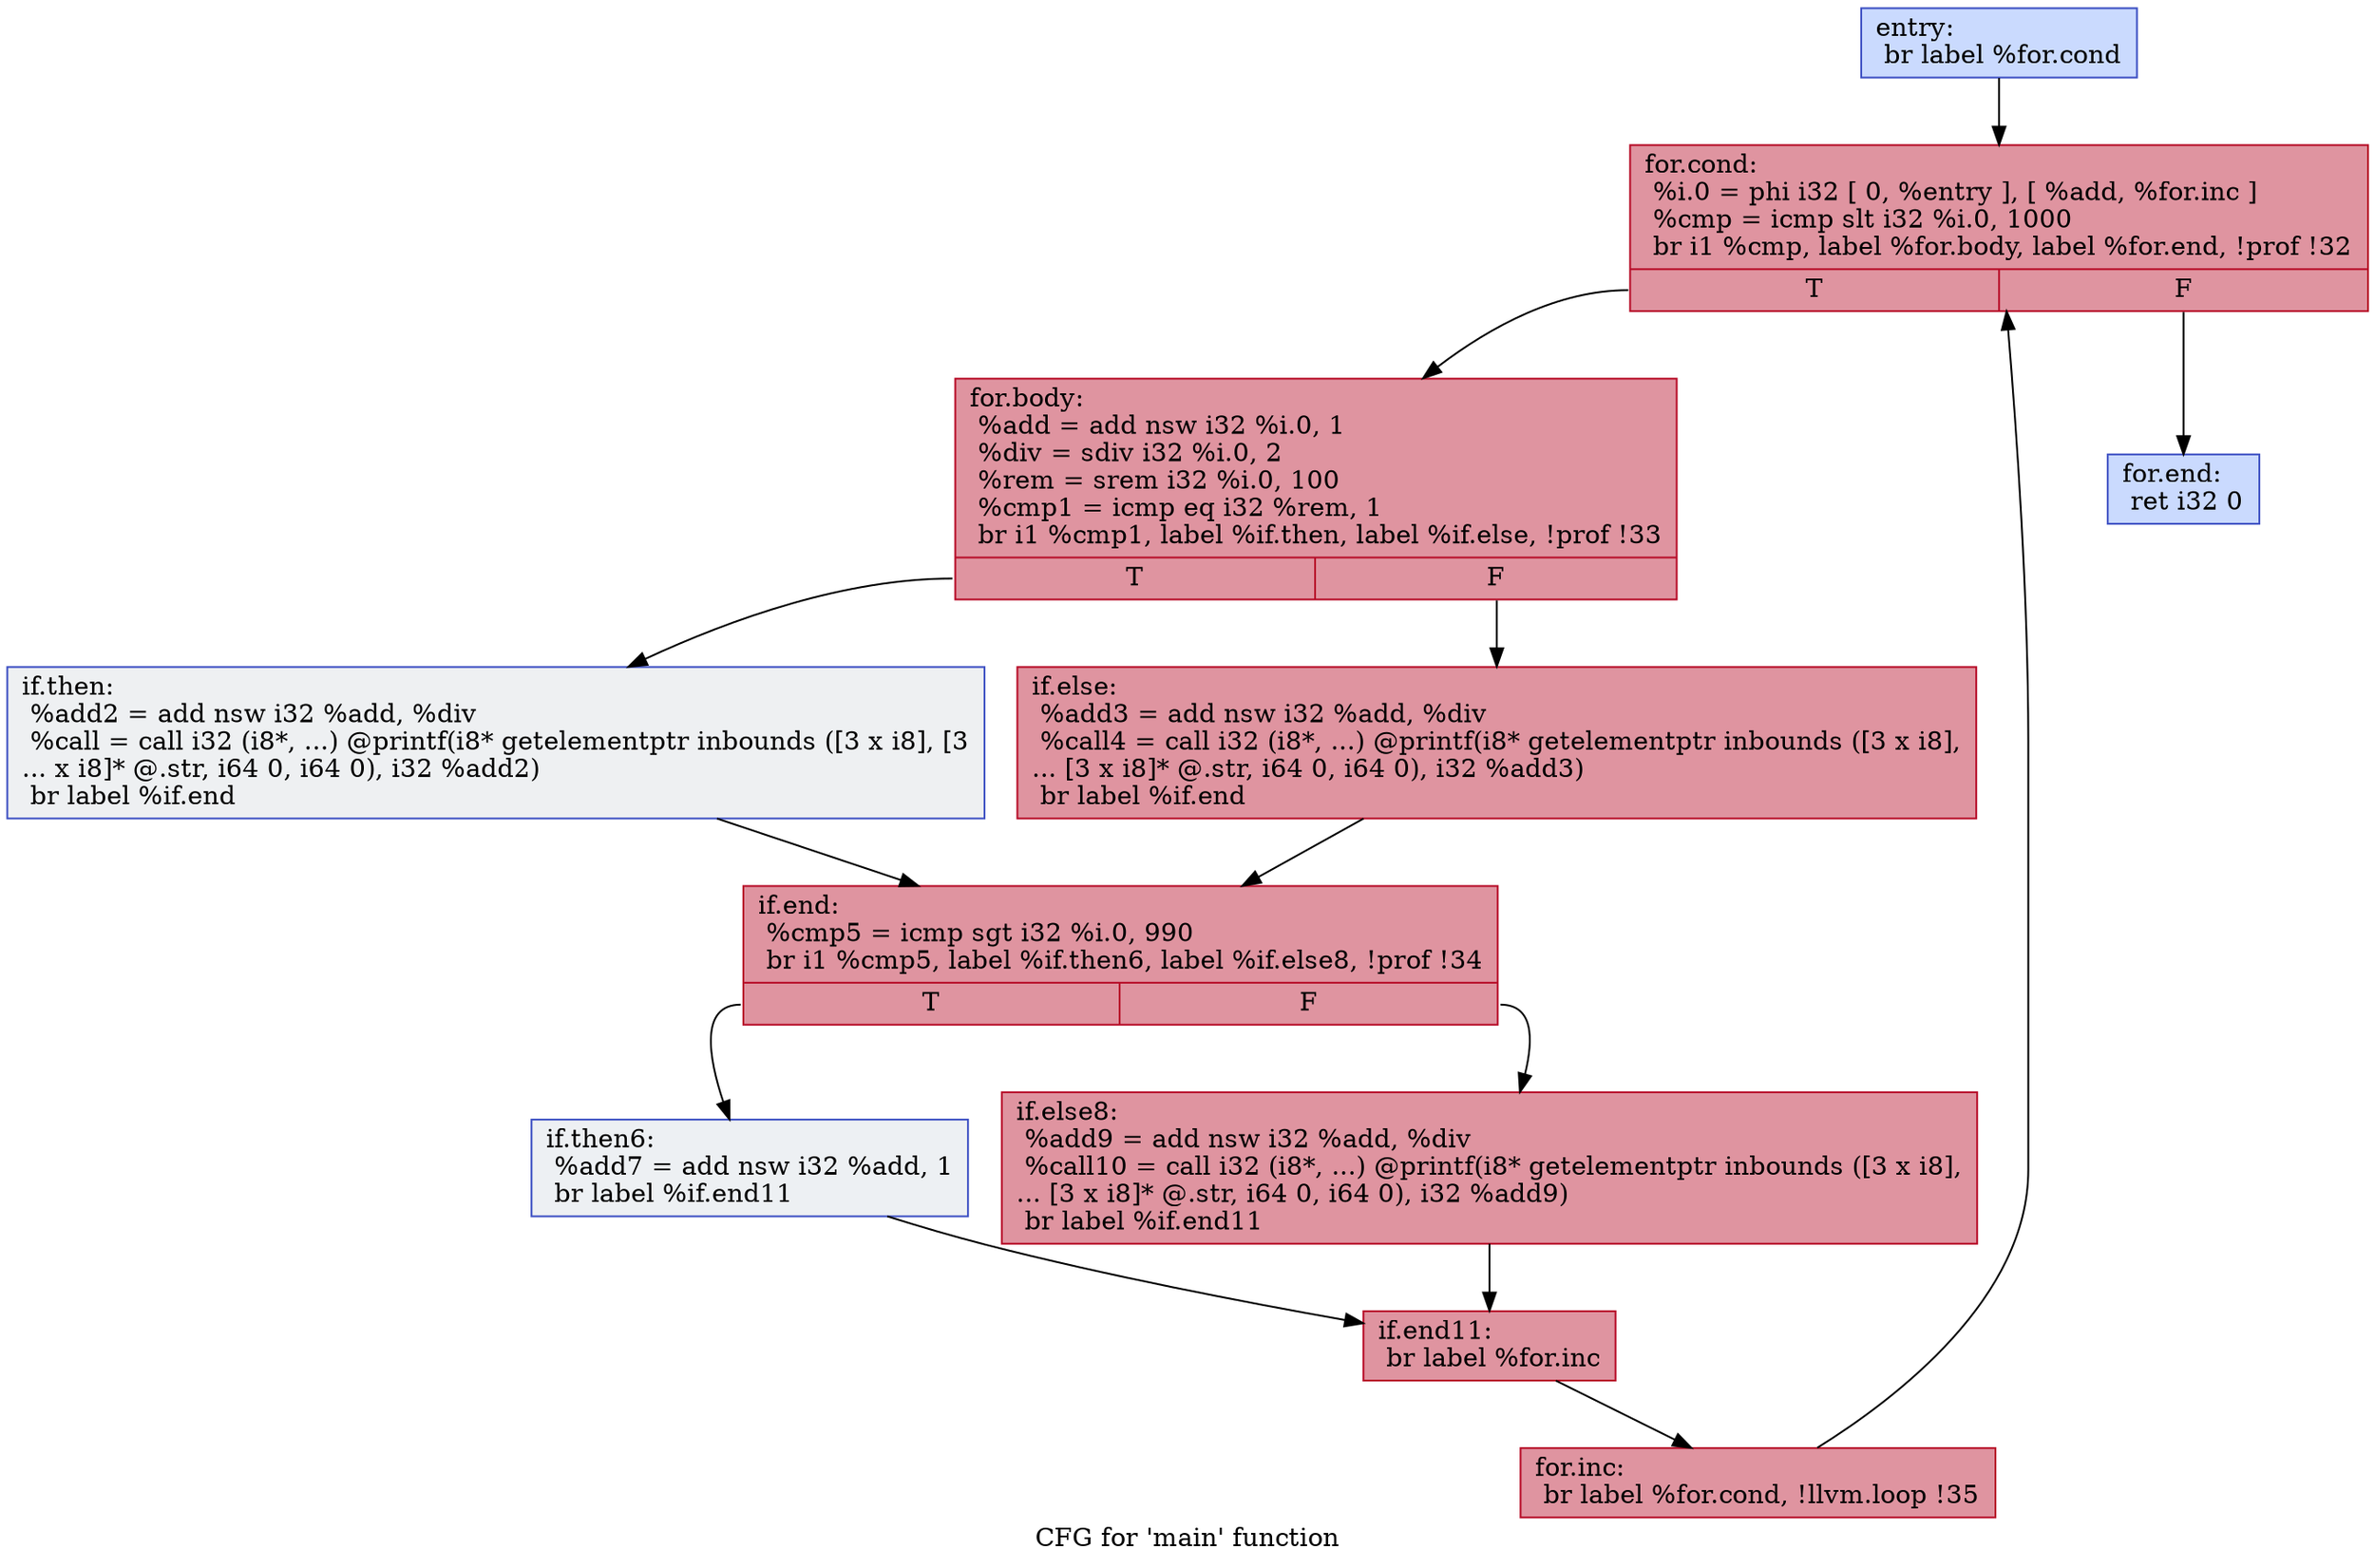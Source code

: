 digraph "CFG for 'main' function" {
	label="CFG for 'main' function";

	Node0x55695e2b5640 [shape=record,color="#3d50c3ff", style=filled, fillcolor="#88abfd70",label="{entry:\l  br label %for.cond\l}"];
	Node0x55695e2b5640 -> Node0x55695e2c56c0;
	Node0x55695e2c56c0 [shape=record,color="#b70d28ff", style=filled, fillcolor="#b70d2870",label="{for.cond:                                         \l  %i.0 = phi i32 [ 0, %entry ], [ %add, %for.inc ]\l  %cmp = icmp slt i32 %i.0, 1000\l  br i1 %cmp, label %for.body, label %for.end, !prof !32\l|{<s0>T|<s1>F}}"];
	Node0x55695e2c56c0:s0 -> Node0x55695e2c5710;
	Node0x55695e2c56c0:s1 -> Node0x55695e2c5990;
	Node0x55695e2c5710 [shape=record,color="#b70d28ff", style=filled, fillcolor="#b70d2870",label="{for.body:                                         \l  %add = add nsw i32 %i.0, 1\l  %div = sdiv i32 %i.0, 2\l  %rem = srem i32 %i.0, 100\l  %cmp1 = icmp eq i32 %rem, 1\l  br i1 %cmp1, label %if.then, label %if.else, !prof !33\l|{<s0>T|<s1>F}}"];
	Node0x55695e2c5710:s0 -> Node0x55695e2c5760;
	Node0x55695e2c5710:s1 -> Node0x55695e2c57b0;
	Node0x55695e2c5760 [shape=record,color="#3d50c3ff", style=filled, fillcolor="#d9dce170",label="{if.then:                                          \l  %add2 = add nsw i32 %add, %div\l  %call = call i32 (i8*, ...) @printf(i8* getelementptr inbounds ([3 x i8], [3\l... x i8]* @.str, i64 0, i64 0), i32 %add2)\l  br label %if.end\l}"];
	Node0x55695e2c5760 -> Node0x55695e2c5800;
	Node0x55695e2c57b0 [shape=record,color="#b70d28ff", style=filled, fillcolor="#b70d2870",label="{if.else:                                          \l  %add3 = add nsw i32 %add, %div\l  %call4 = call i32 (i8*, ...) @printf(i8* getelementptr inbounds ([3 x i8],\l... [3 x i8]* @.str, i64 0, i64 0), i32 %add3)\l  br label %if.end\l}"];
	Node0x55695e2c57b0 -> Node0x55695e2c5800;
	Node0x55695e2c5800 [shape=record,color="#b70d28ff", style=filled, fillcolor="#b70d2870",label="{if.end:                                           \l  %cmp5 = icmp sgt i32 %i.0, 990\l  br i1 %cmp5, label %if.then6, label %if.else8, !prof !34\l|{<s0>T|<s1>F}}"];
	Node0x55695e2c5800:s0 -> Node0x55695e2c5850;
	Node0x55695e2c5800:s1 -> Node0x55695e2c58a0;
	Node0x55695e2c5850 [shape=record,color="#3d50c3ff", style=filled, fillcolor="#d6dce470",label="{if.then6:                                         \l  %add7 = add nsw i32 %add, 1\l  br label %if.end11\l}"];
	Node0x55695e2c5850 -> Node0x55695e2c58f0;
	Node0x55695e2c58a0 [shape=record,color="#b70d28ff", style=filled, fillcolor="#b70d2870",label="{if.else8:                                         \l  %add9 = add nsw i32 %add, %div\l  %call10 = call i32 (i8*, ...) @printf(i8* getelementptr inbounds ([3 x i8],\l... [3 x i8]* @.str, i64 0, i64 0), i32 %add9)\l  br label %if.end11\l}"];
	Node0x55695e2c58a0 -> Node0x55695e2c58f0;
	Node0x55695e2c58f0 [shape=record,color="#b70d28ff", style=filled, fillcolor="#b70d2870",label="{if.end11:                                         \l  br label %for.inc\l}"];
	Node0x55695e2c58f0 -> Node0x55695e2c5940;
	Node0x55695e2c5940 [shape=record,color="#b70d28ff", style=filled, fillcolor="#b70d2870",label="{for.inc:                                          \l  br label %for.cond, !llvm.loop !35\l}"];
	Node0x55695e2c5940 -> Node0x55695e2c56c0;
	Node0x55695e2c5990 [shape=record,color="#3d50c3ff", style=filled, fillcolor="#88abfd70",label="{for.end:                                          \l  ret i32 0\l}"];
}
